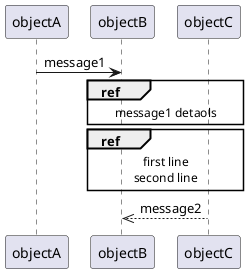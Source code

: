 @startuml
participant objectA
participant objectB
participant objectC
objectA -> objectB : message1
ref over objectB, objectC : message1 detaols
ref over objectB, objectC
 first line
 second line
end ref
objectC -->> objectB : message2
@enduml
